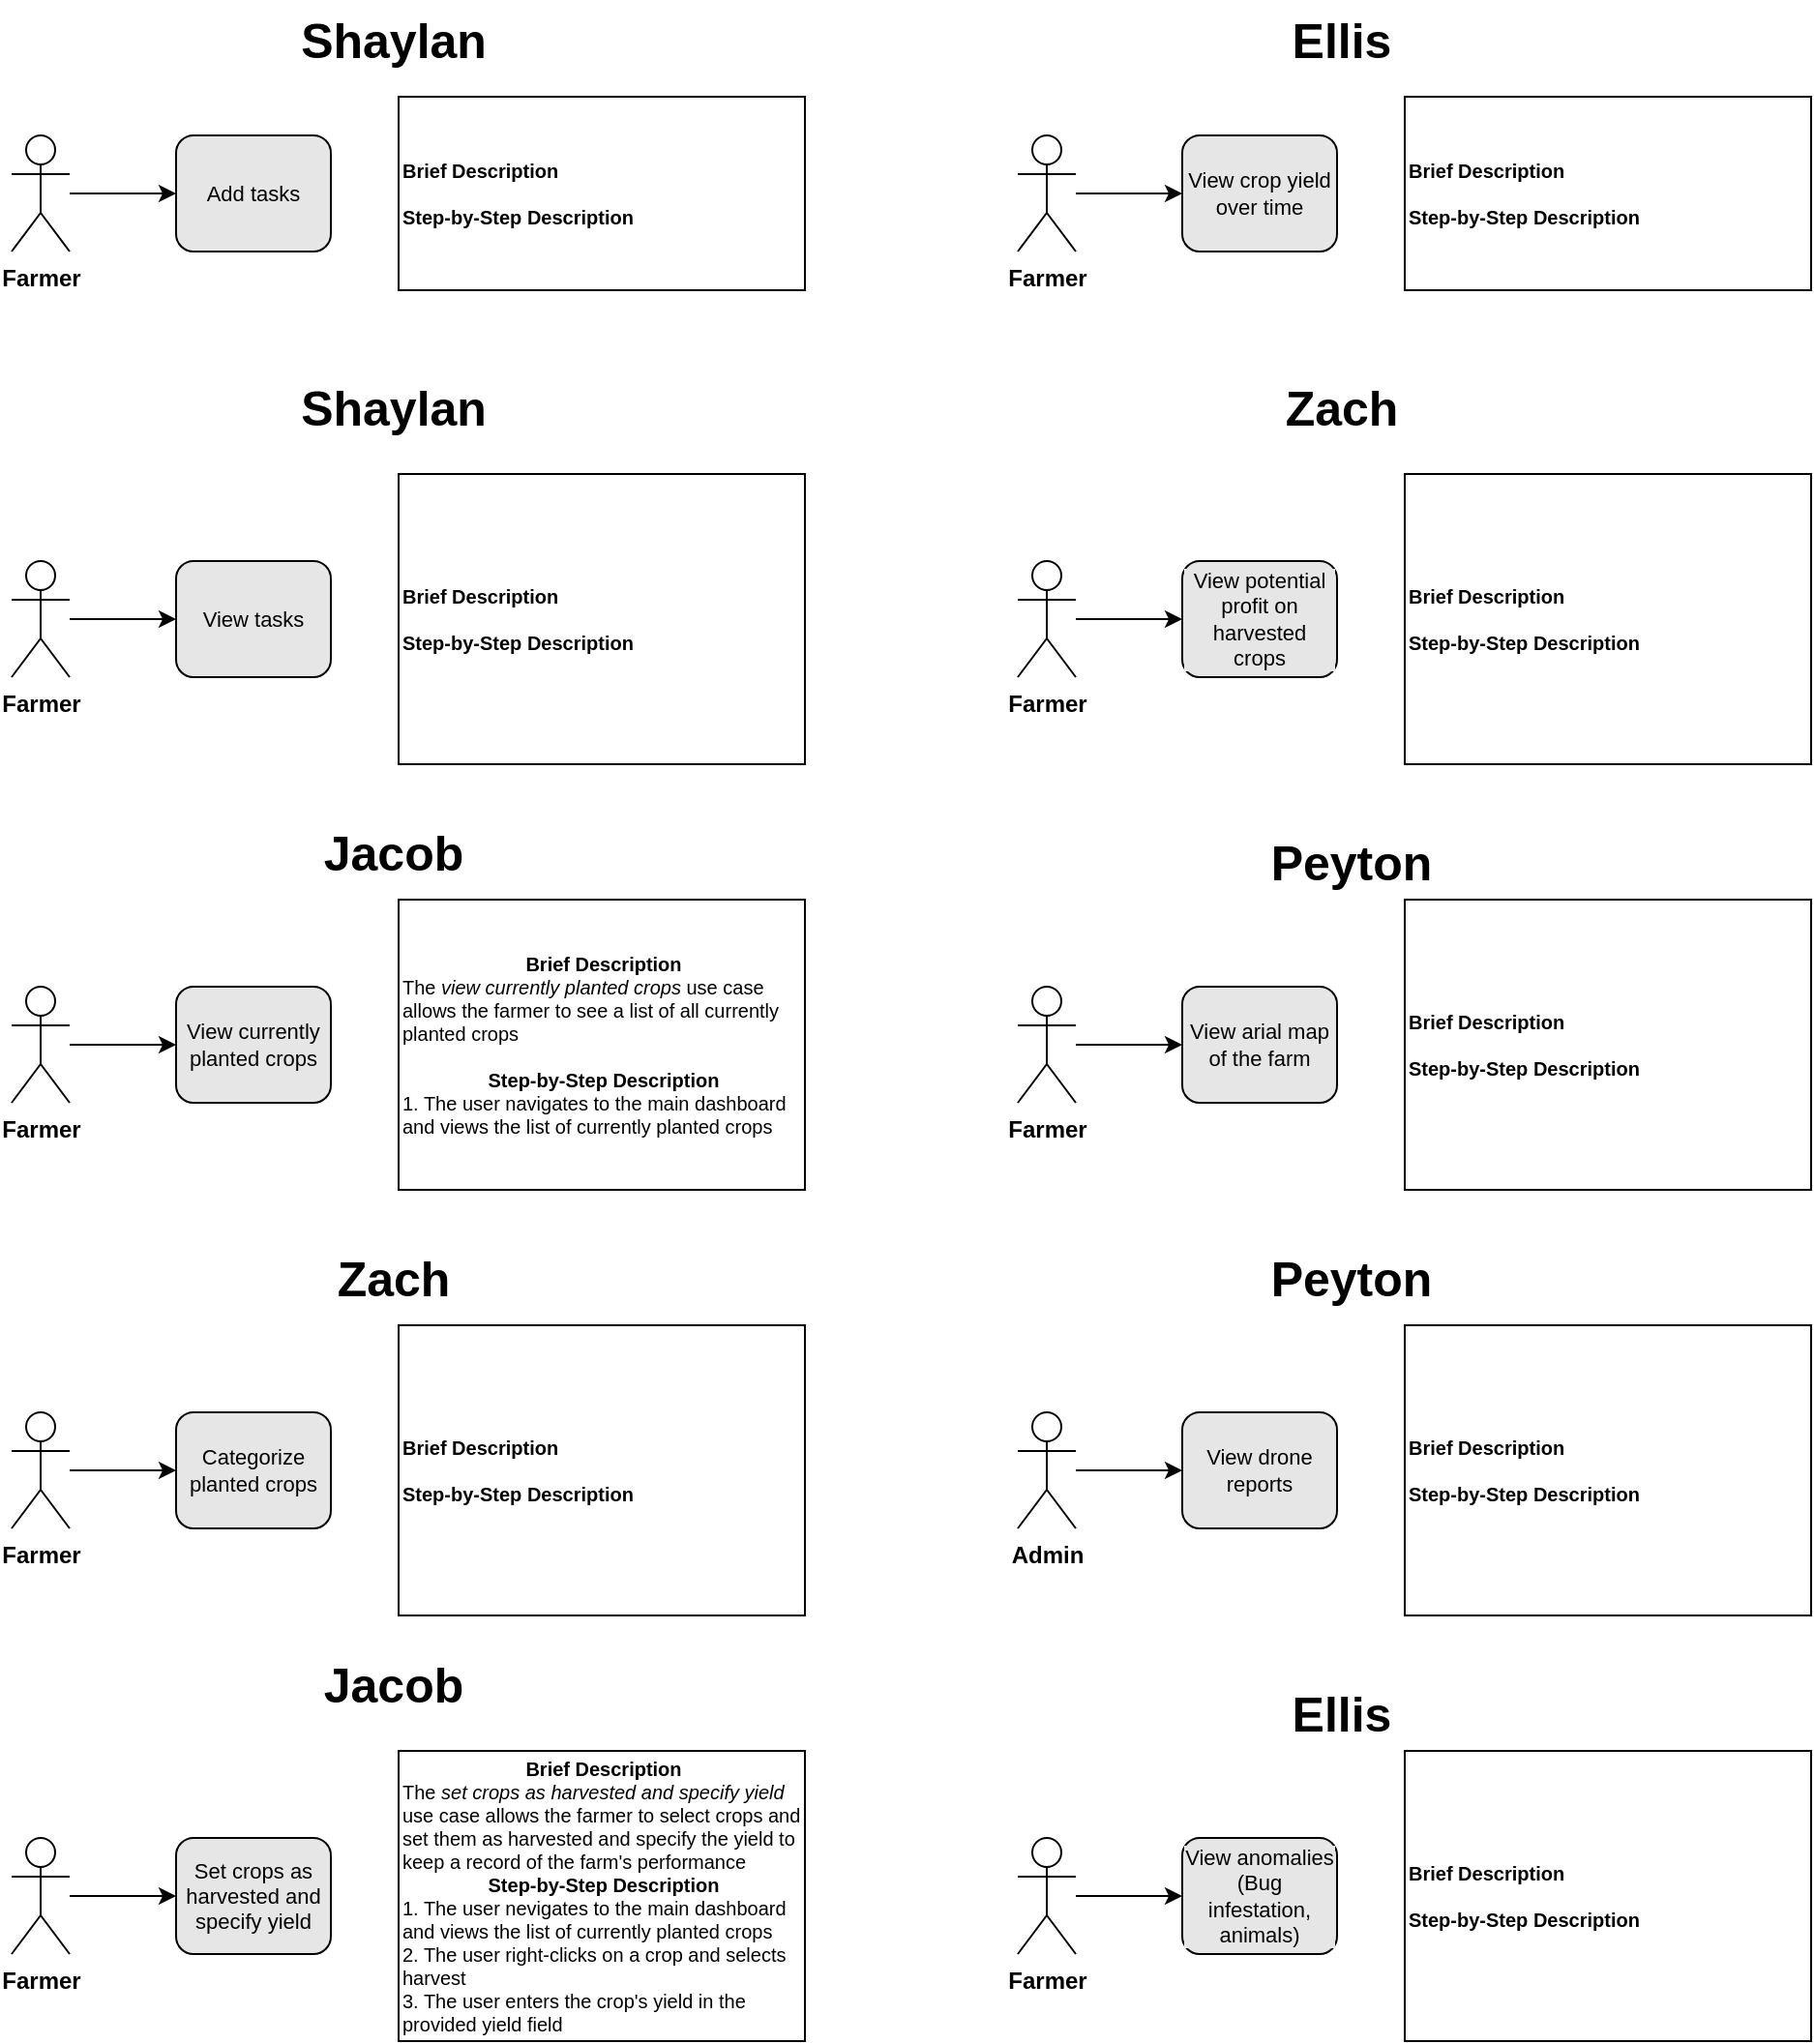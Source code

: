 <mxfile version="15.2.7" type="github">
  <diagram id="J1I_I8joS9Wcs13R1j_C" name="Page-1">
    <mxGraphModel dx="321" dy="737" grid="1" gridSize="10" guides="1" tooltips="1" connect="1" arrows="1" fold="1" page="1" pageScale="1" pageWidth="850" pageHeight="1100" math="0" shadow="0">
      <root>
        <mxCell id="0" />
        <mxCell id="1" parent="0" />
        <mxCell id="ELMtdARnUCFMFokrfSqK-4" style="edgeStyle=orthogonalEdgeStyle;rounded=0;orthogonalLoop=1;jettySize=auto;html=1;entryX=0;entryY=0.5;entryDx=0;entryDy=0;" parent="1" source="ELMtdARnUCFMFokrfSqK-1" target="ELMtdARnUCFMFokrfSqK-3" edge="1">
          <mxGeometry relative="1" as="geometry" />
        </mxCell>
        <mxCell id="ELMtdARnUCFMFokrfSqK-1" value="&lt;div&gt;&lt;b&gt;Farmer&lt;/b&gt;&lt;/div&gt;" style="shape=umlActor;verticalLabelPosition=bottom;verticalAlign=top;html=1;" parent="1" vertex="1">
          <mxGeometry x="40" y="70" width="30" height="60" as="geometry" />
        </mxCell>
        <mxCell id="ELMtdARnUCFMFokrfSqK-3" value="Add tasks" style="rounded=1;whiteSpace=wrap;html=1;fontSize=11;labelBackgroundColor=#E6E6E6;fillColor=#E6E6E6;labelBorderColor=none;" parent="1" vertex="1">
          <mxGeometry x="125" y="70" width="80" height="60" as="geometry" />
        </mxCell>
        <mxCell id="ELMtdARnUCFMFokrfSqK-6" style="edgeStyle=orthogonalEdgeStyle;rounded=0;orthogonalLoop=1;jettySize=auto;html=1;entryX=0;entryY=0.5;entryDx=0;entryDy=0;" parent="1" source="ELMtdARnUCFMFokrfSqK-7" target="ELMtdARnUCFMFokrfSqK-8" edge="1">
          <mxGeometry relative="1" as="geometry" />
        </mxCell>
        <mxCell id="ELMtdARnUCFMFokrfSqK-7" value="&lt;div&gt;&lt;b&gt;Farmer&lt;/b&gt;&lt;/div&gt;" style="shape=umlActor;verticalLabelPosition=bottom;verticalAlign=top;html=1;" parent="1" vertex="1">
          <mxGeometry x="40" y="290" width="30" height="60" as="geometry" />
        </mxCell>
        <mxCell id="ELMtdARnUCFMFokrfSqK-8" value="&lt;div&gt;View tasks&lt;/div&gt;" style="rounded=1;whiteSpace=wrap;html=1;fontSize=11;labelBackgroundColor=#E6E6E6;fillColor=#E6E6E6;labelBorderColor=none;" parent="1" vertex="1">
          <mxGeometry x="125" y="290" width="80" height="60" as="geometry" />
        </mxCell>
        <mxCell id="ELMtdARnUCFMFokrfSqK-10" style="edgeStyle=orthogonalEdgeStyle;rounded=0;orthogonalLoop=1;jettySize=auto;html=1;entryX=0;entryY=0.5;entryDx=0;entryDy=0;" parent="1" source="ELMtdARnUCFMFokrfSqK-11" target="ELMtdARnUCFMFokrfSqK-12" edge="1">
          <mxGeometry relative="1" as="geometry" />
        </mxCell>
        <mxCell id="ELMtdARnUCFMFokrfSqK-11" value="&lt;div&gt;&lt;b&gt;Farmer&lt;/b&gt;&lt;/div&gt;" style="shape=umlActor;verticalLabelPosition=bottom;verticalAlign=top;html=1;" parent="1" vertex="1">
          <mxGeometry x="40" y="510" width="30" height="60" as="geometry" />
        </mxCell>
        <mxCell id="ELMtdARnUCFMFokrfSqK-12" value="View currently planted crops" style="rounded=1;whiteSpace=wrap;html=1;fontSize=11;labelBackgroundColor=#E6E6E6;fillColor=#E6E6E6;labelBorderColor=none;" parent="1" vertex="1">
          <mxGeometry x="125" y="510" width="80" height="60" as="geometry" />
        </mxCell>
        <mxCell id="ELMtdARnUCFMFokrfSqK-14" style="edgeStyle=orthogonalEdgeStyle;rounded=0;orthogonalLoop=1;jettySize=auto;html=1;entryX=0;entryY=0.5;entryDx=0;entryDy=0;" parent="1" source="ELMtdARnUCFMFokrfSqK-15" target="ELMtdARnUCFMFokrfSqK-16" edge="1">
          <mxGeometry relative="1" as="geometry" />
        </mxCell>
        <mxCell id="ELMtdARnUCFMFokrfSqK-15" value="&lt;div&gt;&lt;b&gt;Farmer&lt;/b&gt;&lt;/div&gt;" style="shape=umlActor;verticalLabelPosition=bottom;verticalAlign=top;html=1;" parent="1" vertex="1">
          <mxGeometry x="40" y="730" width="30" height="60" as="geometry" />
        </mxCell>
        <mxCell id="ELMtdARnUCFMFokrfSqK-16" value="&lt;div&gt;Categorize planted crops&lt;br&gt;&lt;/div&gt;" style="rounded=1;whiteSpace=wrap;html=1;fontSize=11;labelBackgroundColor=#E6E6E6;fillColor=#E6E6E6;labelBorderColor=none;" parent="1" vertex="1">
          <mxGeometry x="125" y="730" width="80" height="60" as="geometry" />
        </mxCell>
        <mxCell id="ELMtdARnUCFMFokrfSqK-18" style="edgeStyle=orthogonalEdgeStyle;rounded=0;orthogonalLoop=1;jettySize=auto;html=1;entryX=0;entryY=0.5;entryDx=0;entryDy=0;" parent="1" source="ELMtdARnUCFMFokrfSqK-19" target="ELMtdARnUCFMFokrfSqK-20" edge="1">
          <mxGeometry relative="1" as="geometry" />
        </mxCell>
        <mxCell id="ELMtdARnUCFMFokrfSqK-19" value="&lt;div&gt;&lt;b&gt;Farmer&lt;/b&gt;&lt;/div&gt;" style="shape=umlActor;verticalLabelPosition=bottom;verticalAlign=top;html=1;" parent="1" vertex="1">
          <mxGeometry x="40" y="950" width="30" height="60" as="geometry" />
        </mxCell>
        <mxCell id="ELMtdARnUCFMFokrfSqK-20" value="Set crops as harvested and specify yield" style="rounded=1;whiteSpace=wrap;html=1;fontSize=11;labelBackgroundColor=#E6E6E6;fillColor=#E6E6E6;labelBorderColor=none;" parent="1" vertex="1">
          <mxGeometry x="125" y="950" width="80" height="60" as="geometry" />
        </mxCell>
        <mxCell id="ctOcrTvs5EJIbW--Lxd5-1" value="&lt;div style=&quot;font-size: 10px;&quot; align=&quot;left&quot;&gt;&lt;font style=&quot;font-size: 10px;&quot;&gt;&lt;b style=&quot;font-size: 10px;&quot;&gt;Brief Description&lt;/b&gt;&lt;/font&gt;&lt;/div&gt;&lt;div style=&quot;font-size: 10px;&quot; align=&quot;left&quot;&gt;&lt;font style=&quot;font-size: 10px;&quot;&gt;&lt;b style=&quot;font-size: 10px;&quot;&gt;&lt;br style=&quot;font-size: 10px;&quot;&gt;&lt;/b&gt;&lt;/font&gt;&lt;/div&gt;&lt;div style=&quot;font-size: 10px;&quot; align=&quot;left&quot;&gt;&lt;font style=&quot;font-size: 10px;&quot;&gt;&lt;b style=&quot;font-size: 10px;&quot;&gt;Step-by-Step Description&lt;br style=&quot;font-size: 10px;&quot;&gt;&lt;/b&gt;&lt;/font&gt;&lt;/div&gt;" style="rounded=0;whiteSpace=wrap;html=1;align=left;fontSize=10;" vertex="1" parent="1">
          <mxGeometry x="240" y="50" width="210" height="100" as="geometry" />
        </mxCell>
        <mxCell id="ctOcrTvs5EJIbW--Lxd5-2" value="&lt;div style=&quot;font-size: 10px;&quot; align=&quot;left&quot;&gt;&lt;font style=&quot;font-size: 10px;&quot;&gt;&lt;b style=&quot;font-size: 10px;&quot;&gt;Brief Description&lt;/b&gt;&lt;/font&gt;&lt;/div&gt;&lt;div style=&quot;font-size: 10px;&quot; align=&quot;left&quot;&gt;&lt;font style=&quot;font-size: 10px;&quot;&gt;&lt;b style=&quot;font-size: 10px;&quot;&gt;&lt;br style=&quot;font-size: 10px;&quot;&gt;&lt;/b&gt;&lt;/font&gt;&lt;/div&gt;&lt;div style=&quot;font-size: 10px;&quot; align=&quot;left&quot;&gt;&lt;font style=&quot;font-size: 10px;&quot;&gt;&lt;b style=&quot;font-size: 10px;&quot;&gt;Step-by-Step Description&lt;br style=&quot;font-size: 10px;&quot;&gt;&lt;/b&gt;&lt;/font&gt;&lt;/div&gt;" style="rounded=0;whiteSpace=wrap;html=1;align=left;fontSize=10;" vertex="1" parent="1">
          <mxGeometry x="240" y="245" width="210" height="150" as="geometry" />
        </mxCell>
        <mxCell id="ctOcrTvs5EJIbW--Lxd5-3" value="&lt;div style=&quot;font-size: 10px&quot; align=&quot;center&quot;&gt;&lt;font style=&quot;font-size: 10px&quot;&gt;&lt;b style=&quot;font-size: 10px&quot;&gt;Brief Description&lt;/b&gt;&lt;/font&gt;&lt;/div&gt;&lt;div style=&quot;font-size: 10px&quot; align=&quot;left&quot;&gt;&lt;font style=&quot;font-size: 10px&quot;&gt;&lt;span style=&quot;font-size: 10px&quot;&gt;The &lt;i style=&quot;font-size: 10px&quot;&gt;view currently planted crops&lt;/i&gt; use case allows the farmer to see a list of all currently planted crops&lt;/span&gt;&lt;/font&gt;&lt;/div&gt;&lt;div style=&quot;font-size: 10px&quot; align=&quot;left&quot;&gt;&lt;font style=&quot;font-size: 10px&quot;&gt;&lt;span style=&quot;font-size: 10px&quot;&gt;&lt;/span&gt;&lt;b style=&quot;font-size: 10px&quot;&gt;&lt;br style=&quot;font-size: 10px&quot;&gt;&lt;/b&gt;&lt;/font&gt;&lt;/div&gt;&lt;div style=&quot;font-size: 10px&quot; align=&quot;center&quot;&gt;&lt;font style=&quot;font-size: 10px&quot;&gt;&lt;b style=&quot;font-size: 10px&quot;&gt;Step-by-Step Description&lt;br&gt;&lt;/b&gt;&lt;/font&gt;&lt;/div&gt;&lt;div style=&quot;font-size: 10px&quot; align=&quot;left&quot;&gt;&lt;font style=&quot;font-size: 10px&quot;&gt;&lt;span style=&quot;font-size: 10px&quot;&gt;1. The user navigates to the main dashboard and views the list of currently planted crops&lt;/span&gt;&lt;b style=&quot;font-size: 10px&quot;&gt;&lt;br style=&quot;font-size: 10px&quot;&gt;&lt;/b&gt;&lt;/font&gt;&lt;/div&gt;" style="rounded=0;whiteSpace=wrap;html=1;align=left;fontSize=10;" vertex="1" parent="1">
          <mxGeometry x="240" y="465" width="210" height="150" as="geometry" />
        </mxCell>
        <mxCell id="ctOcrTvs5EJIbW--Lxd5-4" value="&lt;div style=&quot;font-size: 10px&quot; align=&quot;center&quot;&gt;&lt;font style=&quot;font-size: 10px&quot;&gt;&lt;b style=&quot;font-size: 10px&quot;&gt;Brief Description&lt;/b&gt;&lt;/font&gt;&lt;/div&gt;&lt;div style=&quot;font-size: 10px&quot; align=&quot;left&quot;&gt;&lt;font style=&quot;font-size: 10px&quot;&gt;&lt;span style=&quot;font-size: 10px&quot;&gt;The &lt;i&gt;set crops as harvested and specify yield&lt;/i&gt; use case allows the farmer to select crops and set them as harvested and specify the yield to keep a record of the farm&#39;s performance&lt;br style=&quot;font-size: 10px&quot;&gt;&lt;/span&gt;&lt;b style=&quot;font-size: 10px&quot;&gt;&lt;/b&gt;&lt;/font&gt;&lt;/div&gt;&lt;div style=&quot;font-size: 10px&quot; align=&quot;center&quot;&gt;&lt;font style=&quot;font-size: 10px&quot;&gt;&lt;b style=&quot;font-size: 10px&quot;&gt;Step-by-Step Description&lt;/b&gt;&lt;/font&gt;&lt;/div&gt;&lt;div style=&quot;font-size: 10px&quot; align=&quot;left&quot;&gt;&lt;font style=&quot;font-size: 10px&quot;&gt;&lt;span style=&quot;font-size: 10px&quot;&gt;1. The user nevigates to the main dashboard and views the list of currently planted crops&lt;/span&gt;&lt;/font&gt;&lt;/div&gt;&lt;div style=&quot;font-size: 10px&quot; align=&quot;left&quot;&gt;&lt;font style=&quot;font-size: 10px&quot;&gt;&lt;span style=&quot;font-size: 10px&quot;&gt;2. The user right-clicks on a crop and selects harvest&lt;/span&gt;&lt;/font&gt;&lt;/div&gt;&lt;div style=&quot;font-size: 10px&quot; align=&quot;left&quot;&gt;&lt;font style=&quot;font-size: 10px&quot;&gt;&lt;span style=&quot;font-size: 10px&quot;&gt;3. The user enters the crop&#39;s yield in the provided yield field&lt;br&gt;&lt;/span&gt;&lt;/font&gt;&lt;/div&gt;" style="rounded=0;whiteSpace=wrap;html=1;align=left;fontSize=10;" vertex="1" parent="1">
          <mxGeometry x="240" y="905" width="210" height="150" as="geometry" />
        </mxCell>
        <mxCell id="ctOcrTvs5EJIbW--Lxd5-6" value="&lt;div style=&quot;font-size: 10px;&quot; align=&quot;left&quot;&gt;&lt;font style=&quot;font-size: 10px;&quot;&gt;&lt;b style=&quot;font-size: 10px;&quot;&gt;Brief Description&lt;/b&gt;&lt;/font&gt;&lt;/div&gt;&lt;div style=&quot;font-size: 10px;&quot; align=&quot;left&quot;&gt;&lt;font style=&quot;font-size: 10px;&quot;&gt;&lt;b style=&quot;font-size: 10px;&quot;&gt;&lt;br style=&quot;font-size: 10px;&quot;&gt;&lt;/b&gt;&lt;/font&gt;&lt;/div&gt;&lt;div style=&quot;font-size: 10px;&quot; align=&quot;left&quot;&gt;&lt;font style=&quot;font-size: 10px;&quot;&gt;&lt;b style=&quot;font-size: 10px;&quot;&gt;Step-by-Step Description&lt;/b&gt;&lt;/font&gt;&lt;/div&gt;" style="rounded=0;whiteSpace=wrap;html=1;align=left;fontSize=10;" vertex="1" parent="1">
          <mxGeometry x="240" y="685" width="210" height="150" as="geometry" />
        </mxCell>
        <mxCell id="ctOcrTvs5EJIbW--Lxd5-7" style="edgeStyle=orthogonalEdgeStyle;rounded=0;orthogonalLoop=1;jettySize=auto;html=1;entryX=0;entryY=0.5;entryDx=0;entryDy=0;" edge="1" parent="1" source="ctOcrTvs5EJIbW--Lxd5-8" target="ctOcrTvs5EJIbW--Lxd5-9">
          <mxGeometry relative="1" as="geometry" />
        </mxCell>
        <mxCell id="ctOcrTvs5EJIbW--Lxd5-8" value="&lt;div&gt;&lt;b&gt;Farmer&lt;/b&gt;&lt;/div&gt;" style="shape=umlActor;verticalLabelPosition=bottom;verticalAlign=top;html=1;" vertex="1" parent="1">
          <mxGeometry x="560" y="70" width="30" height="60" as="geometry" />
        </mxCell>
        <mxCell id="ctOcrTvs5EJIbW--Lxd5-9" value="View crop yield over time" style="rounded=1;whiteSpace=wrap;html=1;fontSize=11;labelBackgroundColor=#E6E6E6;fillColor=#E6E6E6;labelBorderColor=none;" vertex="1" parent="1">
          <mxGeometry x="645" y="70" width="80" height="60" as="geometry" />
        </mxCell>
        <mxCell id="ctOcrTvs5EJIbW--Lxd5-10" style="edgeStyle=orthogonalEdgeStyle;rounded=0;orthogonalLoop=1;jettySize=auto;html=1;entryX=0;entryY=0.5;entryDx=0;entryDy=0;" edge="1" parent="1" source="ctOcrTvs5EJIbW--Lxd5-11" target="ctOcrTvs5EJIbW--Lxd5-12">
          <mxGeometry relative="1" as="geometry" />
        </mxCell>
        <mxCell id="ctOcrTvs5EJIbW--Lxd5-11" value="&lt;div&gt;&lt;b&gt;Farmer&lt;/b&gt;&lt;/div&gt;" style="shape=umlActor;verticalLabelPosition=bottom;verticalAlign=top;html=1;" vertex="1" parent="1">
          <mxGeometry x="560" y="290" width="30" height="60" as="geometry" />
        </mxCell>
        <mxCell id="ctOcrTvs5EJIbW--Lxd5-12" value="View potential profit on harvested crops" style="rounded=1;whiteSpace=wrap;html=1;fontSize=11;labelBackgroundColor=#E6E6E6;fillColor=#E6E6E6;labelBorderColor=none;" vertex="1" parent="1">
          <mxGeometry x="645" y="290" width="80" height="60" as="geometry" />
        </mxCell>
        <mxCell id="ctOcrTvs5EJIbW--Lxd5-13" style="edgeStyle=orthogonalEdgeStyle;rounded=0;orthogonalLoop=1;jettySize=auto;html=1;entryX=0;entryY=0.5;entryDx=0;entryDy=0;" edge="1" parent="1" source="ctOcrTvs5EJIbW--Lxd5-14" target="ctOcrTvs5EJIbW--Lxd5-15">
          <mxGeometry relative="1" as="geometry" />
        </mxCell>
        <mxCell id="ctOcrTvs5EJIbW--Lxd5-14" value="&lt;div&gt;&lt;b&gt;Farmer&lt;/b&gt;&lt;/div&gt;" style="shape=umlActor;verticalLabelPosition=bottom;verticalAlign=top;html=1;" vertex="1" parent="1">
          <mxGeometry x="560" y="510" width="30" height="60" as="geometry" />
        </mxCell>
        <mxCell id="ctOcrTvs5EJIbW--Lxd5-15" value="View arial map of the farm" style="rounded=1;whiteSpace=wrap;html=1;fontSize=11;labelBackgroundColor=#E6E6E6;fillColor=#E6E6E6;labelBorderColor=none;" vertex="1" parent="1">
          <mxGeometry x="645" y="510" width="80" height="60" as="geometry" />
        </mxCell>
        <mxCell id="ctOcrTvs5EJIbW--Lxd5-16" style="edgeStyle=orthogonalEdgeStyle;rounded=0;orthogonalLoop=1;jettySize=auto;html=1;entryX=0;entryY=0.5;entryDx=0;entryDy=0;" edge="1" parent="1" source="ctOcrTvs5EJIbW--Lxd5-17" target="ctOcrTvs5EJIbW--Lxd5-18">
          <mxGeometry relative="1" as="geometry" />
        </mxCell>
        <mxCell id="ctOcrTvs5EJIbW--Lxd5-17" value="&lt;b&gt;Admin&lt;/b&gt;" style="shape=umlActor;verticalLabelPosition=bottom;verticalAlign=top;html=1;" vertex="1" parent="1">
          <mxGeometry x="560" y="730" width="30" height="60" as="geometry" />
        </mxCell>
        <mxCell id="ctOcrTvs5EJIbW--Lxd5-18" value="View drone reports" style="rounded=1;whiteSpace=wrap;html=1;fontSize=11;labelBackgroundColor=#E6E6E6;fillColor=#E6E6E6;labelBorderColor=none;" vertex="1" parent="1">
          <mxGeometry x="645" y="730" width="80" height="60" as="geometry" />
        </mxCell>
        <mxCell id="ctOcrTvs5EJIbW--Lxd5-19" style="edgeStyle=orthogonalEdgeStyle;rounded=0;orthogonalLoop=1;jettySize=auto;html=1;entryX=0;entryY=0.5;entryDx=0;entryDy=0;" edge="1" parent="1" source="ctOcrTvs5EJIbW--Lxd5-20" target="ctOcrTvs5EJIbW--Lxd5-21">
          <mxGeometry relative="1" as="geometry" />
        </mxCell>
        <mxCell id="ctOcrTvs5EJIbW--Lxd5-20" value="&lt;div&gt;&lt;b&gt;Farmer&lt;/b&gt;&lt;/div&gt;" style="shape=umlActor;verticalLabelPosition=bottom;verticalAlign=top;html=1;" vertex="1" parent="1">
          <mxGeometry x="560" y="950" width="30" height="60" as="geometry" />
        </mxCell>
        <mxCell id="ctOcrTvs5EJIbW--Lxd5-21" value="View anomalies (Bug infestation, animals)" style="rounded=1;whiteSpace=wrap;html=1;fontSize=11;labelBackgroundColor=#E6E6E6;fillColor=#E6E6E6;labelBorderColor=none;" vertex="1" parent="1">
          <mxGeometry x="645" y="950" width="80" height="60" as="geometry" />
        </mxCell>
        <mxCell id="ctOcrTvs5EJIbW--Lxd5-22" value="&lt;div style=&quot;font-size: 10px;&quot; align=&quot;left&quot;&gt;&lt;font style=&quot;font-size: 10px;&quot;&gt;&lt;b style=&quot;font-size: 10px;&quot;&gt;Brief Description&lt;/b&gt;&lt;/font&gt;&lt;/div&gt;&lt;div style=&quot;font-size: 10px;&quot; align=&quot;left&quot;&gt;&lt;font style=&quot;font-size: 10px;&quot;&gt;&lt;b style=&quot;font-size: 10px;&quot;&gt;&lt;br style=&quot;font-size: 10px;&quot;&gt;&lt;/b&gt;&lt;/font&gt;&lt;/div&gt;&lt;div style=&quot;font-size: 10px;&quot; align=&quot;left&quot;&gt;&lt;font style=&quot;font-size: 10px;&quot;&gt;&lt;b style=&quot;font-size: 10px;&quot;&gt;Step-by-Step Description&lt;br style=&quot;font-size: 10px;&quot;&gt;&lt;/b&gt;&lt;/font&gt;&lt;/div&gt;" style="rounded=0;whiteSpace=wrap;html=1;align=left;fontSize=10;" vertex="1" parent="1">
          <mxGeometry x="760" y="50" width="210" height="100" as="geometry" />
        </mxCell>
        <mxCell id="ctOcrTvs5EJIbW--Lxd5-23" value="&lt;div style=&quot;font-size: 10px;&quot; align=&quot;left&quot;&gt;&lt;font style=&quot;font-size: 10px;&quot;&gt;&lt;b style=&quot;font-size: 10px;&quot;&gt;Brief Description&lt;/b&gt;&lt;/font&gt;&lt;/div&gt;&lt;div style=&quot;font-size: 10px;&quot; align=&quot;left&quot;&gt;&lt;font style=&quot;font-size: 10px;&quot;&gt;&lt;b style=&quot;font-size: 10px;&quot;&gt;&lt;br style=&quot;font-size: 10px;&quot;&gt;&lt;/b&gt;&lt;/font&gt;&lt;/div&gt;&lt;div style=&quot;font-size: 10px;&quot; align=&quot;left&quot;&gt;&lt;font style=&quot;font-size: 10px;&quot;&gt;&lt;b style=&quot;font-size: 10px;&quot;&gt;Step-by-Step Description&lt;br style=&quot;font-size: 10px;&quot;&gt;&lt;/b&gt;&lt;/font&gt;&lt;/div&gt;" style="rounded=0;whiteSpace=wrap;html=1;align=left;fontSize=10;" vertex="1" parent="1">
          <mxGeometry x="760" y="245" width="210" height="150" as="geometry" />
        </mxCell>
        <mxCell id="ctOcrTvs5EJIbW--Lxd5-24" value="&lt;div style=&quot;font-size: 10px;&quot; align=&quot;left&quot;&gt;&lt;font style=&quot;font-size: 10px;&quot;&gt;&lt;b style=&quot;font-size: 10px;&quot;&gt;Brief Description&lt;/b&gt;&lt;/font&gt;&lt;/div&gt;&lt;div style=&quot;font-size: 10px;&quot; align=&quot;left&quot;&gt;&lt;font style=&quot;font-size: 10px;&quot;&gt;&lt;b style=&quot;font-size: 10px;&quot;&gt;&lt;br style=&quot;font-size: 10px;&quot;&gt;&lt;/b&gt;&lt;/font&gt;&lt;/div&gt;&lt;div style=&quot;font-size: 10px;&quot; align=&quot;left&quot;&gt;&lt;font style=&quot;font-size: 10px;&quot;&gt;&lt;b style=&quot;font-size: 10px;&quot;&gt;Step-by-Step Description&lt;br style=&quot;font-size: 10px;&quot;&gt;&lt;/b&gt;&lt;/font&gt;&lt;/div&gt;" style="rounded=0;whiteSpace=wrap;html=1;align=left;fontSize=10;" vertex="1" parent="1">
          <mxGeometry x="760" y="465" width="210" height="150" as="geometry" />
        </mxCell>
        <mxCell id="ctOcrTvs5EJIbW--Lxd5-25" value="&lt;div style=&quot;font-size: 10px;&quot; align=&quot;left&quot;&gt;&lt;font style=&quot;font-size: 10px;&quot;&gt;&lt;b style=&quot;font-size: 10px;&quot;&gt;Brief Description&lt;/b&gt;&lt;/font&gt;&lt;/div&gt;&lt;div style=&quot;font-size: 10px;&quot; align=&quot;left&quot;&gt;&lt;font style=&quot;font-size: 10px;&quot;&gt;&lt;b style=&quot;font-size: 10px;&quot;&gt;&lt;br style=&quot;font-size: 10px;&quot;&gt;&lt;/b&gt;&lt;/font&gt;&lt;/div&gt;&lt;div style=&quot;font-size: 10px;&quot; align=&quot;left&quot;&gt;&lt;font style=&quot;font-size: 10px;&quot;&gt;&lt;b style=&quot;font-size: 10px;&quot;&gt;Step-by-Step Description&lt;/b&gt;&lt;/font&gt;&lt;/div&gt;" style="rounded=0;whiteSpace=wrap;html=1;align=left;fontSize=10;" vertex="1" parent="1">
          <mxGeometry x="760" y="905" width="210" height="150" as="geometry" />
        </mxCell>
        <mxCell id="ctOcrTvs5EJIbW--Lxd5-26" value="&lt;div style=&quot;font-size: 10px;&quot; align=&quot;left&quot;&gt;&lt;font style=&quot;font-size: 10px;&quot;&gt;&lt;b style=&quot;font-size: 10px;&quot;&gt;Brief Description&lt;/b&gt;&lt;/font&gt;&lt;/div&gt;&lt;div style=&quot;font-size: 10px;&quot; align=&quot;left&quot;&gt;&lt;font style=&quot;font-size: 10px;&quot;&gt;&lt;b style=&quot;font-size: 10px;&quot;&gt;&lt;br style=&quot;font-size: 10px;&quot;&gt;&lt;/b&gt;&lt;/font&gt;&lt;/div&gt;&lt;div style=&quot;font-size: 10px;&quot; align=&quot;left&quot;&gt;&lt;font style=&quot;font-size: 10px;&quot;&gt;&lt;b style=&quot;font-size: 10px;&quot;&gt;Step-by-Step Description&lt;/b&gt;&lt;/font&gt;&lt;/div&gt;" style="rounded=0;whiteSpace=wrap;html=1;align=left;fontSize=10;" vertex="1" parent="1">
          <mxGeometry x="760" y="685" width="210" height="150" as="geometry" />
        </mxCell>
        <mxCell id="ctOcrTvs5EJIbW--Lxd5-27" value="&lt;b&gt;&lt;font style=&quot;font-size: 25px&quot;&gt;Shaylan&lt;/font&gt;&lt;/b&gt;" style="text;html=1;strokeColor=none;fillColor=none;align=center;verticalAlign=middle;whiteSpace=wrap;rounded=0;fontSize=11;" vertex="1" parent="1">
          <mxGeometry x="150" width="175" height="40" as="geometry" />
        </mxCell>
        <mxCell id="ctOcrTvs5EJIbW--Lxd5-28" value="&lt;b&gt;&lt;font style=&quot;font-size: 25px&quot;&gt;Shaylan&lt;/font&gt;&lt;/b&gt;" style="text;html=1;strokeColor=none;fillColor=none;align=center;verticalAlign=middle;whiteSpace=wrap;rounded=0;fontSize=11;" vertex="1" parent="1">
          <mxGeometry x="150" y="190" width="175" height="40" as="geometry" />
        </mxCell>
        <mxCell id="ctOcrTvs5EJIbW--Lxd5-29" value="&lt;b style=&quot;font-size: 25px;&quot;&gt;Jacob&lt;/b&gt;" style="text;html=1;strokeColor=none;fillColor=none;align=center;verticalAlign=middle;whiteSpace=wrap;rounded=0;fontSize=25;" vertex="1" parent="1">
          <mxGeometry x="150" y="420" width="175" height="40" as="geometry" />
        </mxCell>
        <mxCell id="ctOcrTvs5EJIbW--Lxd5-30" value="&lt;b style=&quot;font-size: 25px;&quot;&gt;Jacob&lt;/b&gt;" style="text;html=1;strokeColor=none;fillColor=none;align=center;verticalAlign=middle;whiteSpace=wrap;rounded=0;fontSize=25;" vertex="1" parent="1">
          <mxGeometry x="150" y="850" width="175" height="40" as="geometry" />
        </mxCell>
        <mxCell id="ctOcrTvs5EJIbW--Lxd5-31" value="Zach" style="text;html=1;strokeColor=none;fillColor=none;align=center;verticalAlign=middle;whiteSpace=wrap;rounded=0;fontSize=25;fontStyle=1" vertex="1" parent="1">
          <mxGeometry x="150" y="640" width="175" height="40" as="geometry" />
        </mxCell>
        <mxCell id="ctOcrTvs5EJIbW--Lxd5-32" value="Peyton" style="text;html=1;strokeColor=none;fillColor=none;align=center;verticalAlign=middle;whiteSpace=wrap;rounded=0;fontSize=25;fontStyle=1" vertex="1" parent="1">
          <mxGeometry x="645" y="640" width="175" height="40" as="geometry" />
        </mxCell>
        <mxCell id="ctOcrTvs5EJIbW--Lxd5-33" value="Peyton" style="text;html=1;strokeColor=none;fillColor=none;align=center;verticalAlign=middle;whiteSpace=wrap;rounded=0;fontSize=25;fontStyle=1" vertex="1" parent="1">
          <mxGeometry x="645" y="425" width="175" height="40" as="geometry" />
        </mxCell>
        <mxCell id="ctOcrTvs5EJIbW--Lxd5-34" value="Zach" style="text;html=1;strokeColor=none;fillColor=none;align=center;verticalAlign=middle;whiteSpace=wrap;rounded=0;fontSize=25;fontStyle=1" vertex="1" parent="1">
          <mxGeometry x="640" y="190" width="175" height="40" as="geometry" />
        </mxCell>
        <mxCell id="ctOcrTvs5EJIbW--Lxd5-35" value="Ellis" style="text;html=1;strokeColor=none;fillColor=none;align=center;verticalAlign=middle;whiteSpace=wrap;rounded=0;fontSize=25;fontStyle=1" vertex="1" parent="1">
          <mxGeometry x="640" y="865" width="175" height="40" as="geometry" />
        </mxCell>
        <mxCell id="ctOcrTvs5EJIbW--Lxd5-36" value="&lt;div&gt;Ellis&lt;/div&gt;" style="text;html=1;strokeColor=none;fillColor=none;align=center;verticalAlign=middle;whiteSpace=wrap;rounded=0;fontSize=25;fontStyle=1" vertex="1" parent="1">
          <mxGeometry x="640" width="175" height="40" as="geometry" />
        </mxCell>
      </root>
    </mxGraphModel>
  </diagram>
</mxfile>
